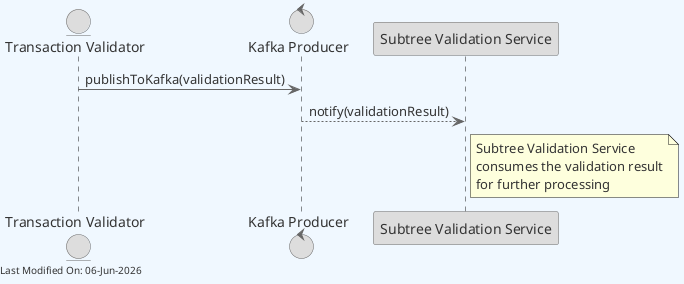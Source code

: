 @startuml
skinparam backgroundColor #F0F8FF
skinparam defaultFontColor #333333
skinparam arrowColor #666666

' Define borders for all elements
skinparam entity {
  BorderColor #666666
  BackgroundColor #DDDDDD
}

skinparam control {
  BorderColor #666666
  BackgroundColor #DDDDDD
}

skinparam participant {
  BorderColor #666666
  BackgroundColor #DDDDDD
}

entity "Transaction Validator" as TxValidator
control "Kafka Producer" as Kafka
participant "Subtree Validation Service" as SubtreeValidation

TxValidator -> Kafka: publishToKafka(validationResult)
Kafka --> SubtreeValidation: notify(validationResult)

note right of SubtreeValidation
  Subtree Validation Service
  consumes the validation result
  for further processing
end note

left footer Last Modified On: %date("dd-MMM-yyyy")

@enduml
